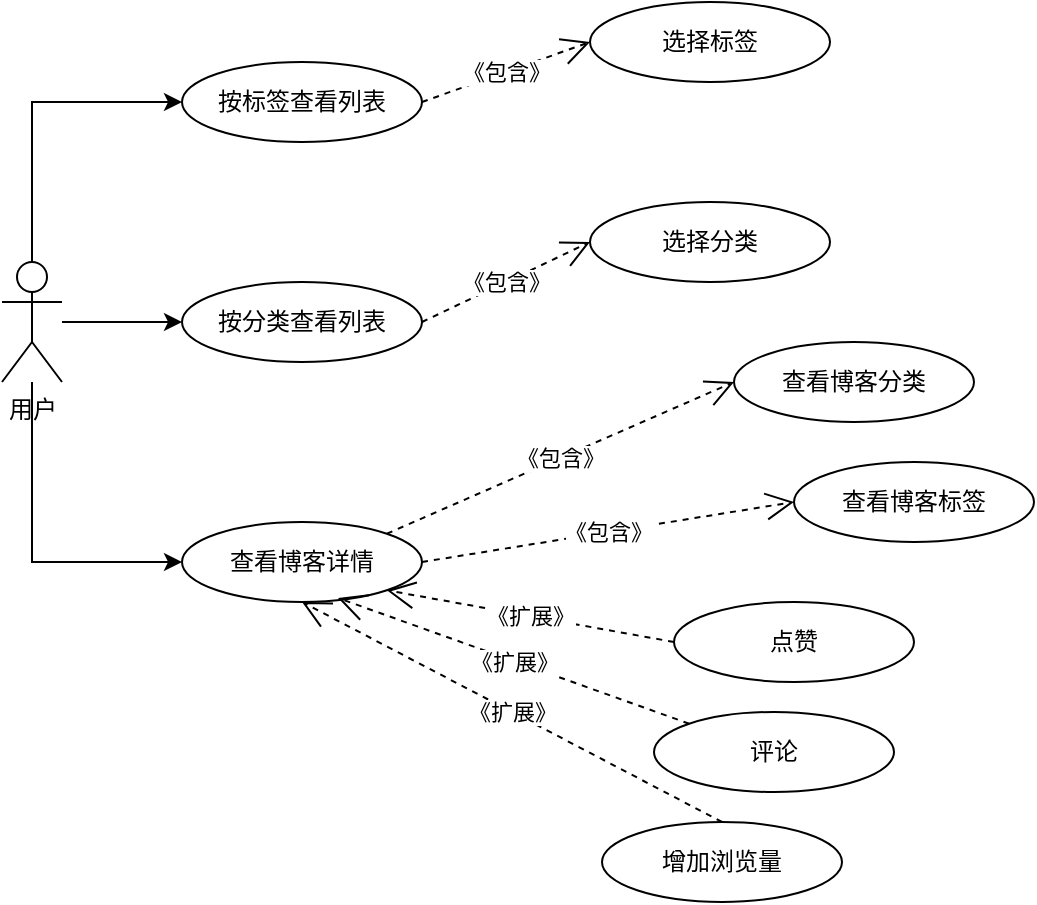 <mxfile version="24.2.3" type="github">
  <diagram name="第 1 页" id="zRJxZVvC8xchga48HSo5">
    <mxGraphModel dx="1434" dy="746" grid="1" gridSize="10" guides="1" tooltips="1" connect="1" arrows="1" fold="1" page="1" pageScale="1" pageWidth="827" pageHeight="1169" math="0" shadow="0">
      <root>
        <mxCell id="0" />
        <mxCell id="1" parent="0" />
        <mxCell id="xd1aFESA6wnlgl69De3i-8" style="edgeStyle=orthogonalEdgeStyle;rounded=0;orthogonalLoop=1;jettySize=auto;html=1;exitX=0.5;exitY=0;exitDx=0;exitDy=0;exitPerimeter=0;entryX=0;entryY=0.5;entryDx=0;entryDy=0;" edge="1" parent="1" source="xd1aFESA6wnlgl69De3i-1" target="xd1aFESA6wnlgl69De3i-4">
          <mxGeometry relative="1" as="geometry" />
        </mxCell>
        <mxCell id="xd1aFESA6wnlgl69De3i-9" style="edgeStyle=orthogonalEdgeStyle;rounded=0;orthogonalLoop=1;jettySize=auto;html=1;entryX=0;entryY=0.5;entryDx=0;entryDy=0;" edge="1" parent="1" source="xd1aFESA6wnlgl69De3i-1" target="xd1aFESA6wnlgl69De3i-5">
          <mxGeometry relative="1" as="geometry" />
        </mxCell>
        <mxCell id="xd1aFESA6wnlgl69De3i-10" style="edgeStyle=orthogonalEdgeStyle;rounded=0;orthogonalLoop=1;jettySize=auto;html=1;entryX=0;entryY=0.5;entryDx=0;entryDy=0;" edge="1" parent="1" source="xd1aFESA6wnlgl69De3i-1" target="xd1aFESA6wnlgl69De3i-6">
          <mxGeometry relative="1" as="geometry">
            <Array as="points">
              <mxPoint x="75" y="480" />
            </Array>
          </mxGeometry>
        </mxCell>
        <mxCell id="xd1aFESA6wnlgl69De3i-1" value="用户" style="shape=umlActor;verticalLabelPosition=bottom;verticalAlign=top;html=1;outlineConnect=0;" vertex="1" parent="1">
          <mxGeometry x="60" y="330" width="30" height="60" as="geometry" />
        </mxCell>
        <mxCell id="xd1aFESA6wnlgl69De3i-4" value="按标签查看列表" style="ellipse;whiteSpace=wrap;html=1;" vertex="1" parent="1">
          <mxGeometry x="150" y="230" width="120" height="40" as="geometry" />
        </mxCell>
        <mxCell id="xd1aFESA6wnlgl69De3i-5" value="按分类查看列表" style="ellipse;whiteSpace=wrap;html=1;" vertex="1" parent="1">
          <mxGeometry x="150" y="340" width="120" height="40" as="geometry" />
        </mxCell>
        <mxCell id="xd1aFESA6wnlgl69De3i-6" value="查看博客详情" style="ellipse;whiteSpace=wrap;html=1;" vertex="1" parent="1">
          <mxGeometry x="150" y="460" width="120" height="40" as="geometry" />
        </mxCell>
        <mxCell id="xd1aFESA6wnlgl69De3i-11" value="查看博客标签" style="ellipse;whiteSpace=wrap;html=1;" vertex="1" parent="1">
          <mxGeometry x="456" y="430" width="120" height="40" as="geometry" />
        </mxCell>
        <mxCell id="xd1aFESA6wnlgl69De3i-12" value="查看博客分类" style="ellipse;whiteSpace=wrap;html=1;" vertex="1" parent="1">
          <mxGeometry x="426" y="370" width="120" height="40" as="geometry" />
        </mxCell>
        <mxCell id="xd1aFESA6wnlgl69De3i-14" value="点赞" style="ellipse;whiteSpace=wrap;html=1;" vertex="1" parent="1">
          <mxGeometry x="396" y="500" width="120" height="40" as="geometry" />
        </mxCell>
        <mxCell id="xd1aFESA6wnlgl69De3i-15" value="评论" style="ellipse;whiteSpace=wrap;html=1;" vertex="1" parent="1">
          <mxGeometry x="386" y="555" width="120" height="40" as="geometry" />
        </mxCell>
        <mxCell id="xd1aFESA6wnlgl69De3i-16" value="增加浏览量" style="ellipse;whiteSpace=wrap;html=1;" vertex="1" parent="1">
          <mxGeometry x="360" y="610" width="120" height="40" as="geometry" />
        </mxCell>
        <mxCell id="xd1aFESA6wnlgl69De3i-35" value="《包含》" style="endArrow=open;endSize=12;dashed=1;html=1;rounded=0;exitX=1;exitY=0;exitDx=0;exitDy=0;entryX=0;entryY=0.5;entryDx=0;entryDy=0;" edge="1" parent="1" source="xd1aFESA6wnlgl69De3i-6" target="xd1aFESA6wnlgl69De3i-12">
          <mxGeometry width="160" relative="1" as="geometry">
            <mxPoint x="330" y="490" as="sourcePoint" />
            <mxPoint x="490" y="490" as="targetPoint" />
          </mxGeometry>
        </mxCell>
        <mxCell id="xd1aFESA6wnlgl69De3i-36" value="《扩展》" style="endArrow=open;endSize=12;dashed=1;html=1;rounded=0;exitX=0.5;exitY=0;exitDx=0;exitDy=0;entryX=0.5;entryY=1;entryDx=0;entryDy=0;" edge="1" parent="1" source="xd1aFESA6wnlgl69De3i-16" target="xd1aFESA6wnlgl69De3i-6">
          <mxGeometry width="160" relative="1" as="geometry">
            <mxPoint x="262" y="476" as="sourcePoint" />
            <mxPoint x="370" y="410" as="targetPoint" />
          </mxGeometry>
        </mxCell>
        <mxCell id="xd1aFESA6wnlgl69De3i-37" value="《扩展》" style="endArrow=open;endSize=12;dashed=1;html=1;rounded=0;exitX=0;exitY=0;exitDx=0;exitDy=0;entryX=0.65;entryY=0.95;entryDx=0;entryDy=0;entryPerimeter=0;" edge="1" parent="1" source="xd1aFESA6wnlgl69De3i-15" target="xd1aFESA6wnlgl69De3i-6">
          <mxGeometry width="160" relative="1" as="geometry">
            <mxPoint x="272" y="486" as="sourcePoint" />
            <mxPoint x="230" y="520" as="targetPoint" />
          </mxGeometry>
        </mxCell>
        <mxCell id="xd1aFESA6wnlgl69De3i-38" value="《扩展》" style="endArrow=open;endSize=12;dashed=1;html=1;rounded=0;exitX=0;exitY=0.5;exitDx=0;exitDy=0;entryX=1;entryY=1;entryDx=0;entryDy=0;" edge="1" parent="1" source="xd1aFESA6wnlgl69De3i-14" target="xd1aFESA6wnlgl69De3i-6">
          <mxGeometry width="160" relative="1" as="geometry">
            <mxPoint x="282" y="496" as="sourcePoint" />
            <mxPoint x="390" y="430" as="targetPoint" />
          </mxGeometry>
        </mxCell>
        <mxCell id="xd1aFESA6wnlgl69De3i-39" value="《包含》" style="endArrow=open;endSize=12;dashed=1;html=1;rounded=0;exitX=1;exitY=0.5;exitDx=0;exitDy=0;entryX=0;entryY=0.5;entryDx=0;entryDy=0;" edge="1" parent="1" source="xd1aFESA6wnlgl69De3i-6" target="xd1aFESA6wnlgl69De3i-11">
          <mxGeometry width="160" relative="1" as="geometry">
            <mxPoint x="292" y="506" as="sourcePoint" />
            <mxPoint x="400" y="440" as="targetPoint" />
          </mxGeometry>
        </mxCell>
        <mxCell id="xd1aFESA6wnlgl69De3i-41" value="选择分类" style="ellipse;whiteSpace=wrap;html=1;" vertex="1" parent="1">
          <mxGeometry x="354" y="300" width="120" height="40" as="geometry" />
        </mxCell>
        <mxCell id="xd1aFESA6wnlgl69De3i-42" value="选择标签" style="ellipse;whiteSpace=wrap;html=1;" vertex="1" parent="1">
          <mxGeometry x="354" y="200" width="120" height="40" as="geometry" />
        </mxCell>
        <mxCell id="xd1aFESA6wnlgl69De3i-43" value="《包含》" style="endArrow=open;endSize=12;dashed=1;html=1;rounded=0;exitX=1;exitY=0.5;exitDx=0;exitDy=0;entryX=0;entryY=0.5;entryDx=0;entryDy=0;" edge="1" parent="1" source="xd1aFESA6wnlgl69De3i-4" target="xd1aFESA6wnlgl69De3i-42">
          <mxGeometry width="160" relative="1" as="geometry">
            <mxPoint x="262" y="476" as="sourcePoint" />
            <mxPoint x="436" y="400" as="targetPoint" />
          </mxGeometry>
        </mxCell>
        <mxCell id="xd1aFESA6wnlgl69De3i-44" value="《包含》" style="endArrow=open;endSize=12;dashed=1;html=1;rounded=0;exitX=1;exitY=0.5;exitDx=0;exitDy=0;entryX=0;entryY=0.5;entryDx=0;entryDy=0;" edge="1" parent="1" source="xd1aFESA6wnlgl69De3i-5" target="xd1aFESA6wnlgl69De3i-41">
          <mxGeometry width="160" relative="1" as="geometry">
            <mxPoint x="272" y="486" as="sourcePoint" />
            <mxPoint x="446" y="410" as="targetPoint" />
          </mxGeometry>
        </mxCell>
      </root>
    </mxGraphModel>
  </diagram>
</mxfile>
